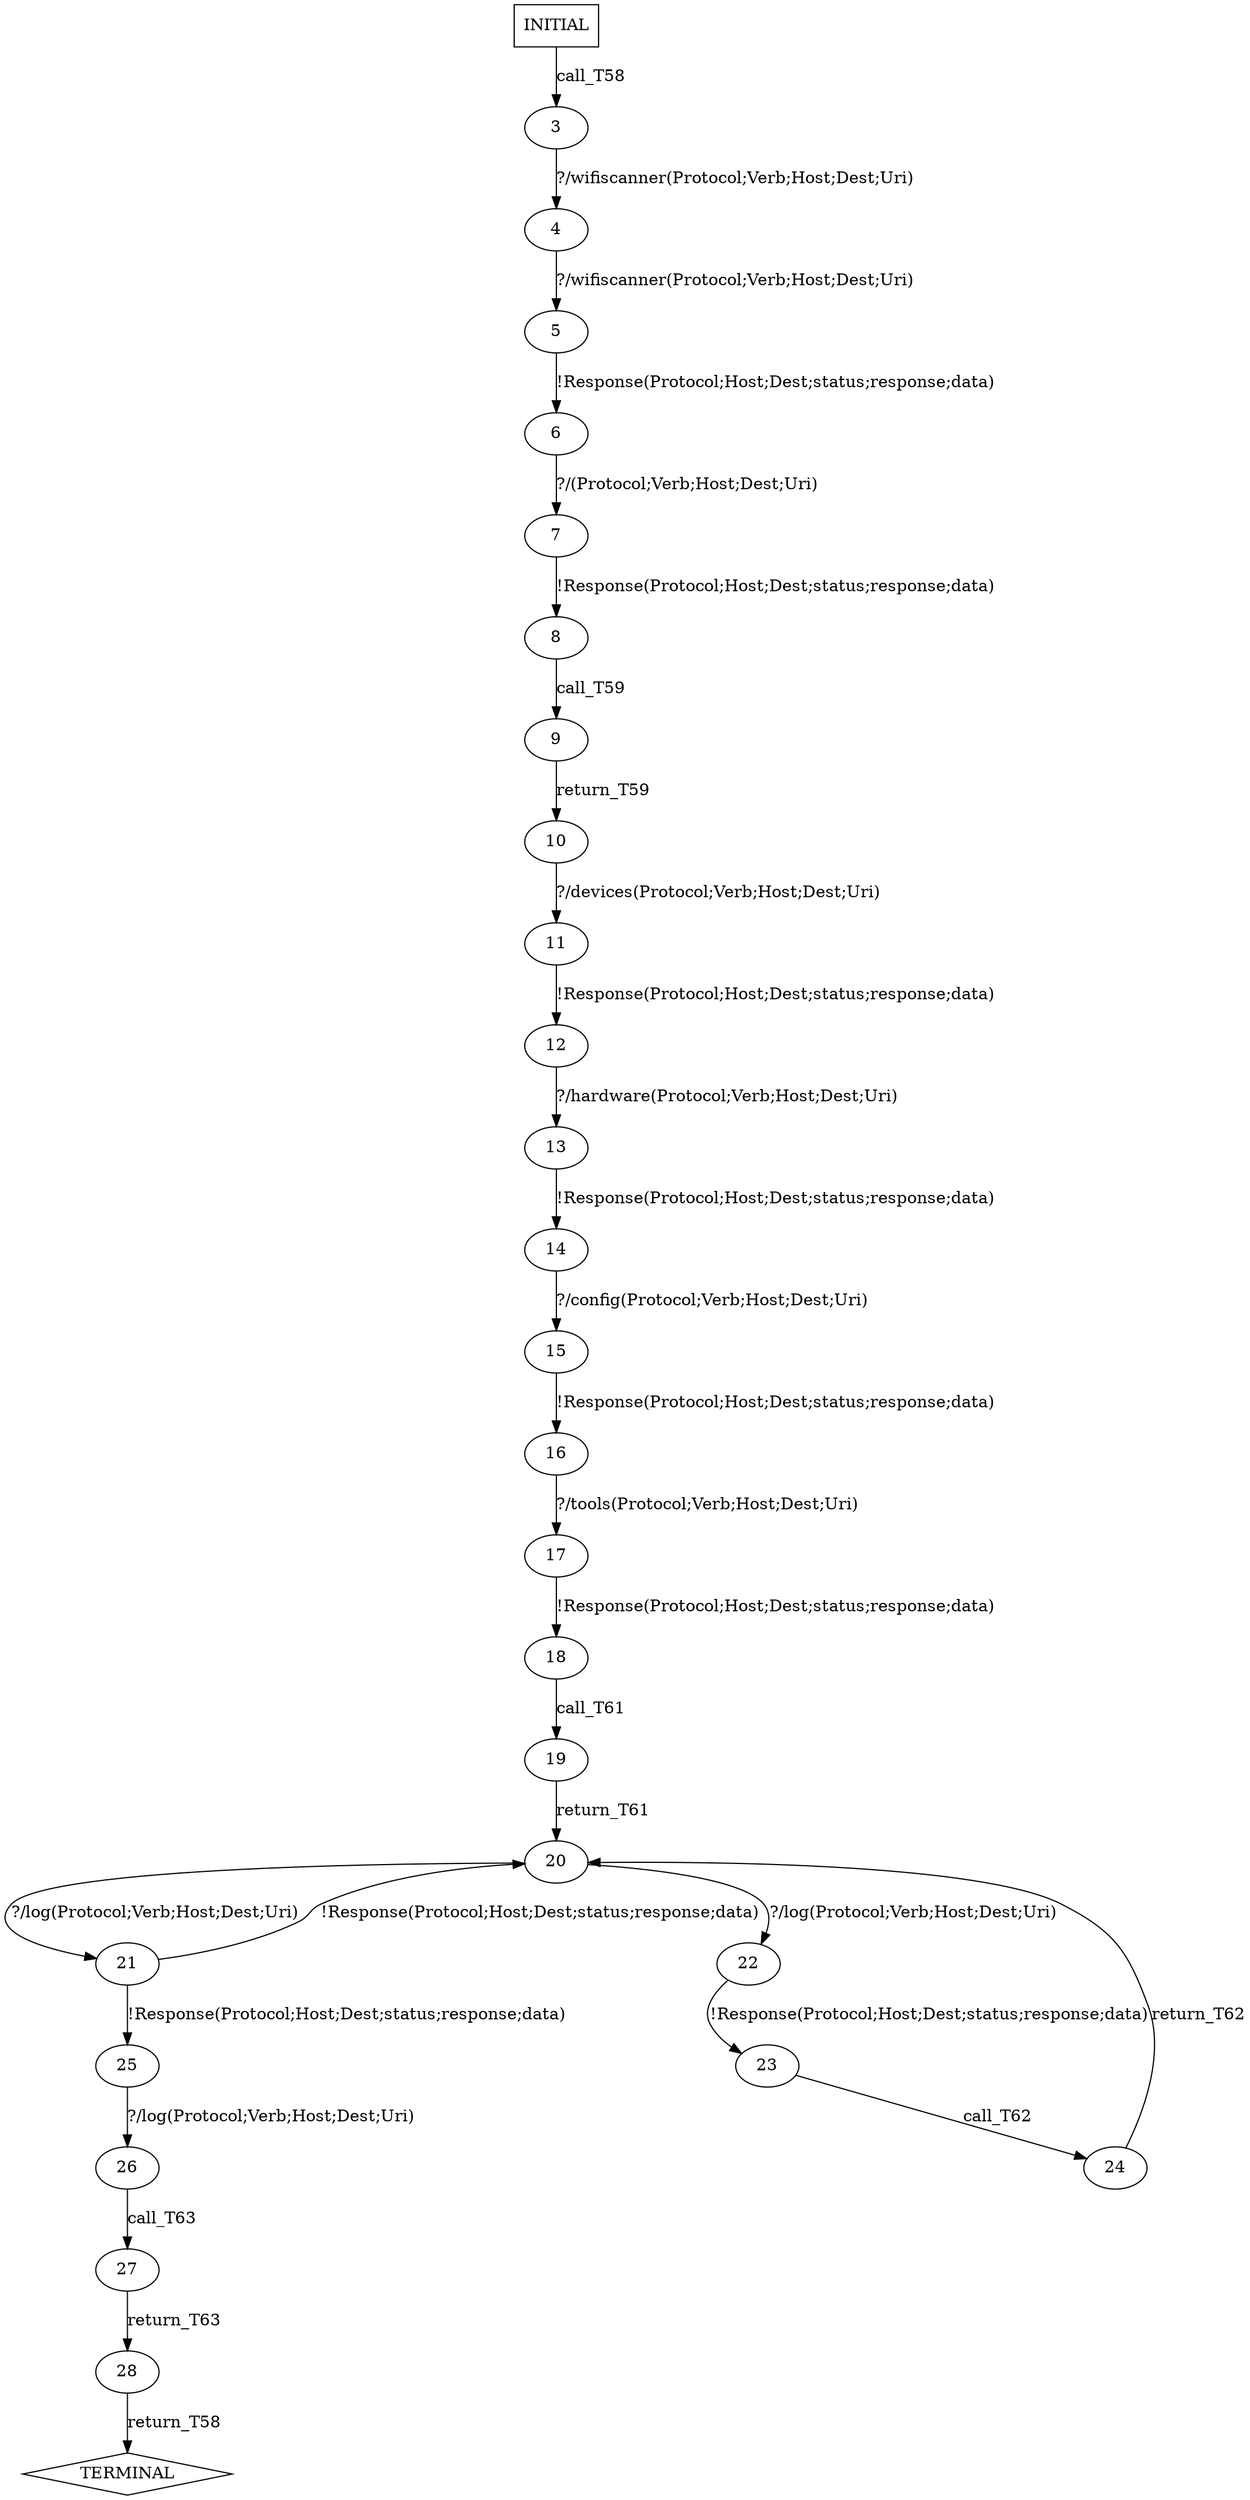 digraph G {
  0 [label="INITIAL",shape=box];
  1 [label="TERMINAL",shape=diamond];
  3 [label="3"];
  4 [label="4"];
  5 [label="5"];
  6 [label="6"];
  7 [label="7"];
  8 [label="8"];
  9 [label="9"];
  10 [label="10"];
  11 [label="11"];
  12 [label="12"];
  13 [label="13"];
  14 [label="14"];
  15 [label="15"];
  16 [label="16"];
  17 [label="17"];
  18 [label="18"];
  19 [label="19"];
  20 [label="20"];
  21 [label="21"];
  22 [label="22"];
  23 [label="23"];
  24 [label="24"];
  25 [label="25"];
  26 [label="26"];
  27 [label="27"];
  28 [label="28"];
0->3 [label="call_T58"];
3->4 [label="?/wifiscanner(Protocol;Verb;Host;Dest;Uri)"];
4->5 [label="?/wifiscanner(Protocol;Verb;Host;Dest;Uri)"];
5->6 [label="!Response(Protocol;Host;Dest;status;response;data)"];
6->7 [label="?/(Protocol;Verb;Host;Dest;Uri)"];
7->8 [label="!Response(Protocol;Host;Dest;status;response;data)"];
8->9 [label="call_T59"];
9->10 [label="return_T59"];
10->11 [label="?/devices(Protocol;Verb;Host;Dest;Uri)"];
11->12 [label="!Response(Protocol;Host;Dest;status;response;data)"];
12->13 [label="?/hardware(Protocol;Verb;Host;Dest;Uri)"];
13->14 [label="!Response(Protocol;Host;Dest;status;response;data)"];
14->15 [label="?/config(Protocol;Verb;Host;Dest;Uri)"];
15->16 [label="!Response(Protocol;Host;Dest;status;response;data)"];
16->17 [label="?/tools(Protocol;Verb;Host;Dest;Uri)"];
17->18 [label="!Response(Protocol;Host;Dest;status;response;data)"];
18->19 [label="call_T61"];
19->20 [label="return_T61"];
20->22 [label="?/log(Protocol;Verb;Host;Dest;Uri)"];
20->21 [label="?/log(Protocol;Verb;Host;Dest;Uri)"];
21->25 [label="!Response(Protocol;Host;Dest;status;response;data)"];
21->20 [label="!Response(Protocol;Host;Dest;status;response;data)"];
22->23 [label="!Response(Protocol;Host;Dest;status;response;data)"];
23->24 [label="call_T62"];
24->20 [label="return_T62"];
25->26 [label="?/log(Protocol;Verb;Host;Dest;Uri)"];
26->27 [label="call_T63"];
27->28 [label="return_T63"];
28->1 [label="return_T58"];
}
